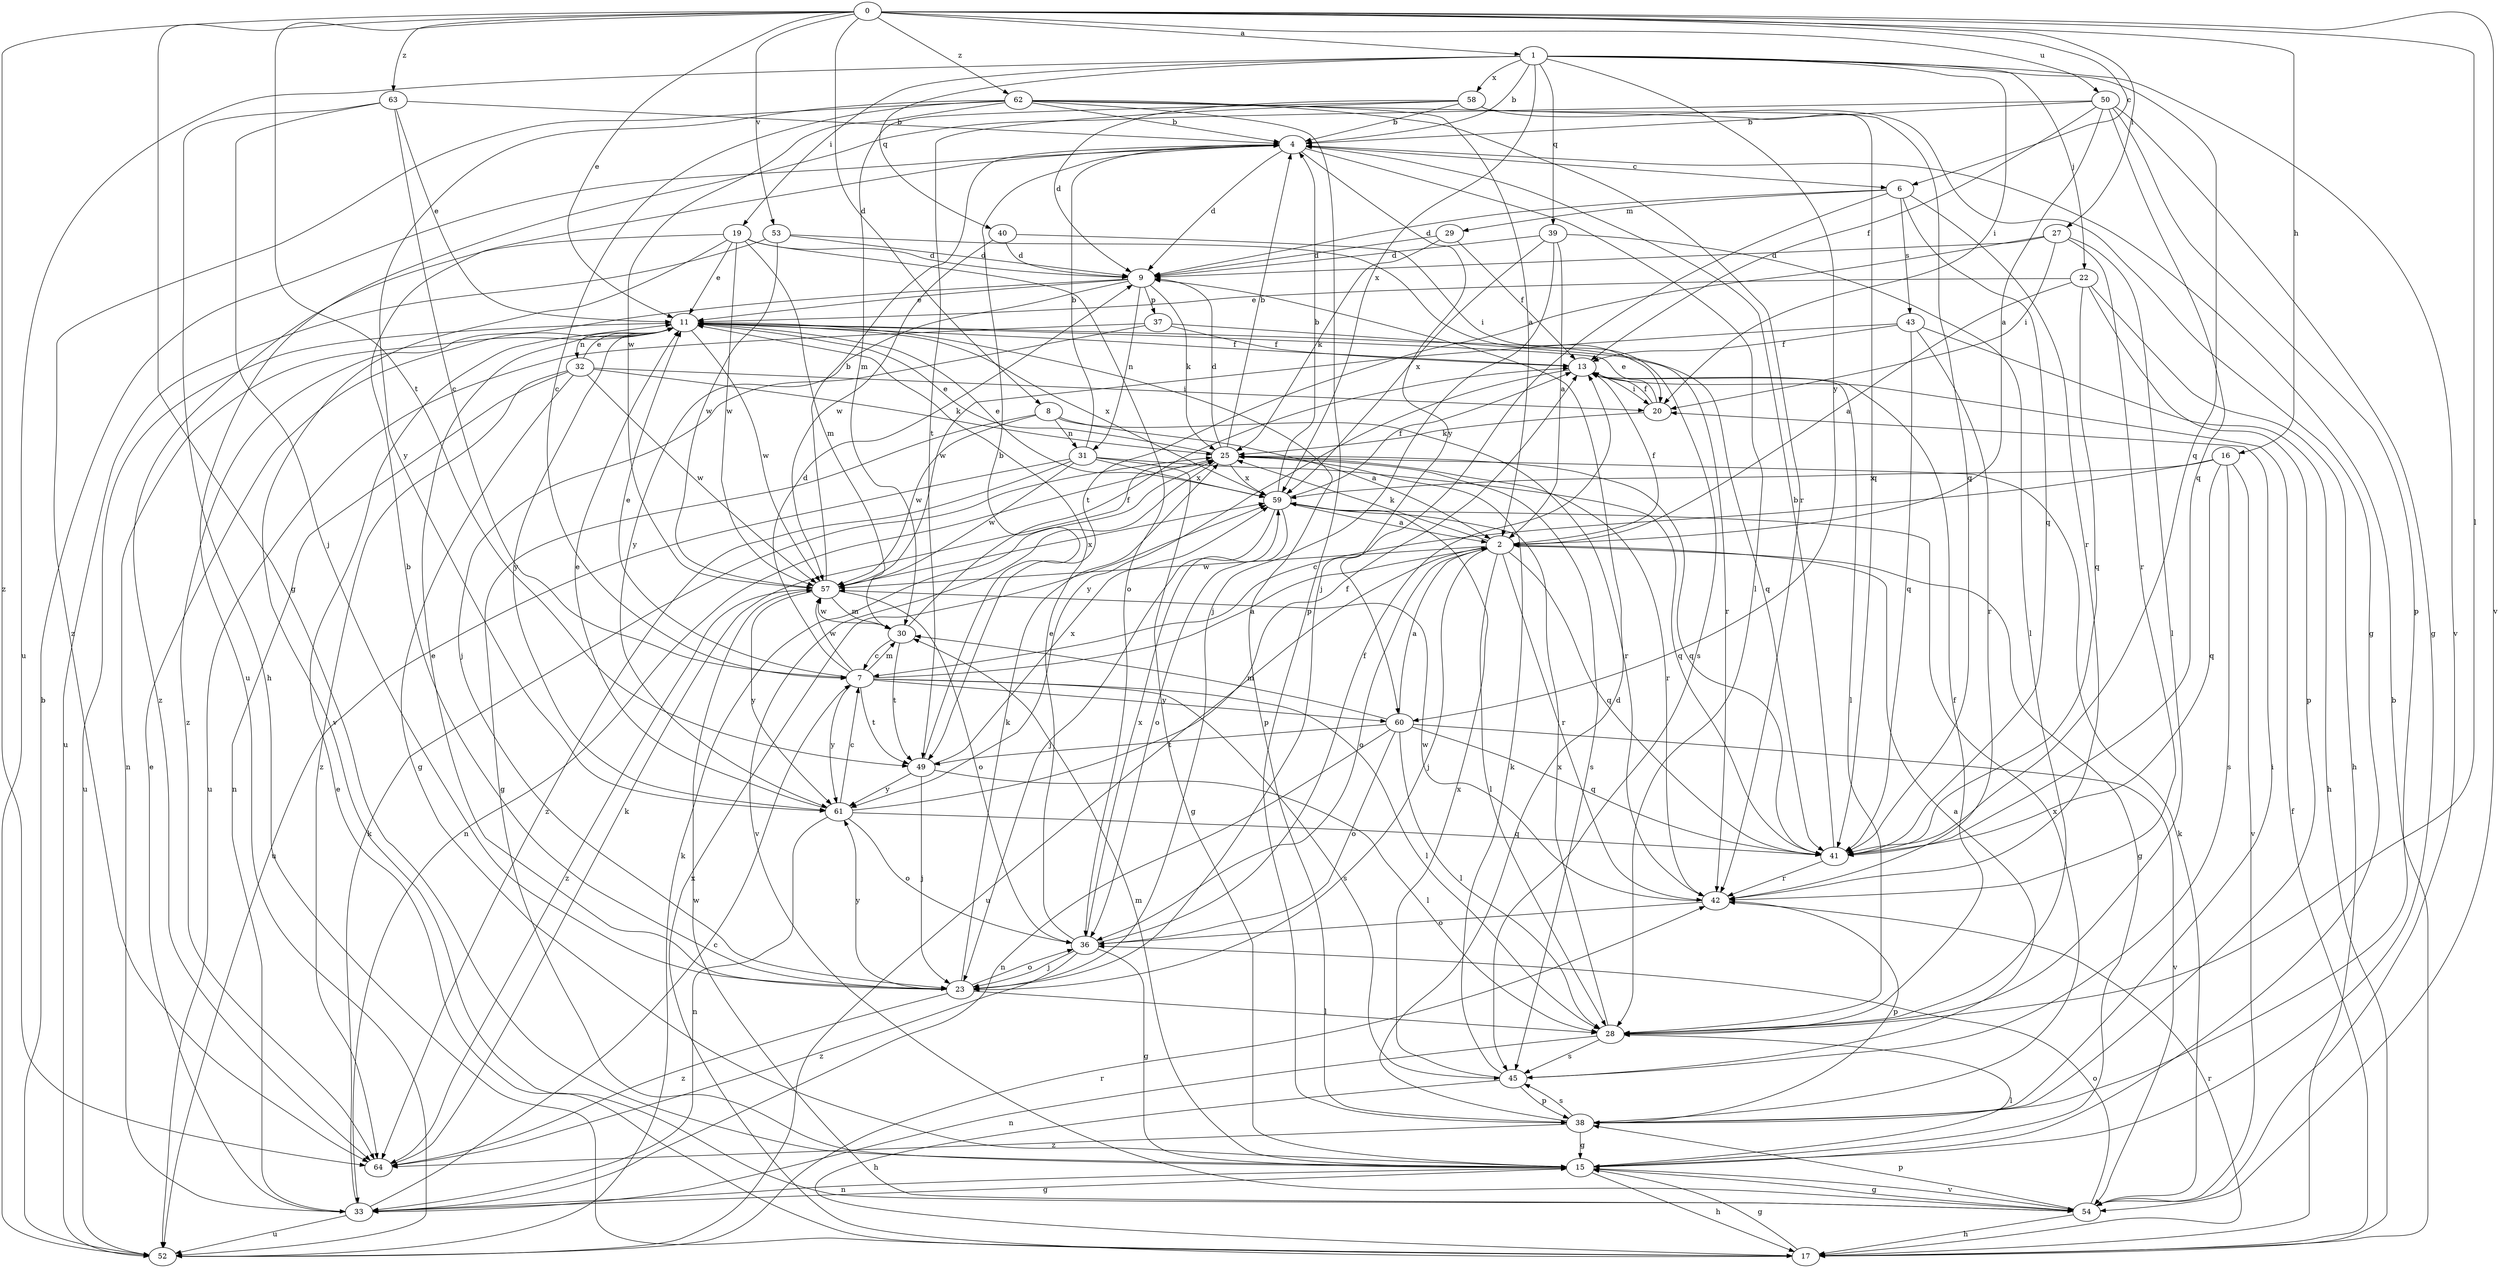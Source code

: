 strict digraph  {
0;
1;
2;
4;
6;
7;
8;
9;
11;
13;
15;
16;
17;
19;
20;
22;
23;
25;
27;
28;
29;
30;
31;
32;
33;
36;
37;
38;
39;
40;
41;
42;
43;
45;
49;
50;
52;
53;
54;
57;
58;
59;
60;
61;
62;
63;
64;
0 -> 1  [label=a];
0 -> 6  [label=c];
0 -> 8  [label=d];
0 -> 11  [label=e];
0 -> 15  [label=g];
0 -> 16  [label=h];
0 -> 27  [label=l];
0 -> 28  [label=l];
0 -> 49  [label=t];
0 -> 50  [label=u];
0 -> 53  [label=v];
0 -> 54  [label=v];
0 -> 62  [label=z];
0 -> 63  [label=z];
0 -> 64  [label=z];
1 -> 4  [label=b];
1 -> 19  [label=i];
1 -> 20  [label=i];
1 -> 22  [label=j];
1 -> 39  [label=q];
1 -> 40  [label=q];
1 -> 41  [label=q];
1 -> 52  [label=u];
1 -> 54  [label=v];
1 -> 58  [label=x];
1 -> 59  [label=x];
1 -> 60  [label=y];
2 -> 13  [label=f];
2 -> 15  [label=g];
2 -> 23  [label=j];
2 -> 25  [label=k];
2 -> 28  [label=l];
2 -> 36  [label=o];
2 -> 41  [label=q];
2 -> 42  [label=r];
2 -> 52  [label=u];
2 -> 57  [label=w];
4 -> 6  [label=c];
4 -> 9  [label=d];
4 -> 28  [label=l];
4 -> 60  [label=y];
6 -> 9  [label=d];
6 -> 23  [label=j];
6 -> 29  [label=m];
6 -> 41  [label=q];
6 -> 42  [label=r];
6 -> 43  [label=s];
7 -> 2  [label=a];
7 -> 9  [label=d];
7 -> 11  [label=e];
7 -> 28  [label=l];
7 -> 30  [label=m];
7 -> 45  [label=s];
7 -> 49  [label=t];
7 -> 57  [label=w];
7 -> 60  [label=y];
7 -> 61  [label=y];
8 -> 2  [label=a];
8 -> 15  [label=g];
8 -> 31  [label=n];
8 -> 42  [label=r];
8 -> 57  [label=w];
9 -> 11  [label=e];
9 -> 25  [label=k];
9 -> 31  [label=n];
9 -> 37  [label=p];
9 -> 61  [label=y];
9 -> 64  [label=z];
11 -> 13  [label=f];
11 -> 32  [label=n];
11 -> 33  [label=n];
11 -> 38  [label=p];
11 -> 41  [label=q];
11 -> 52  [label=u];
11 -> 57  [label=w];
11 -> 59  [label=x];
11 -> 61  [label=y];
13 -> 20  [label=i];
13 -> 28  [label=l];
13 -> 61  [label=y];
15 -> 17  [label=h];
15 -> 28  [label=l];
15 -> 30  [label=m];
15 -> 33  [label=n];
15 -> 54  [label=v];
16 -> 7  [label=c];
16 -> 41  [label=q];
16 -> 45  [label=s];
16 -> 54  [label=v];
16 -> 59  [label=x];
17 -> 4  [label=b];
17 -> 11  [label=e];
17 -> 13  [label=f];
17 -> 15  [label=g];
17 -> 42  [label=r];
17 -> 59  [label=x];
19 -> 9  [label=d];
19 -> 11  [label=e];
19 -> 30  [label=m];
19 -> 36  [label=o];
19 -> 54  [label=v];
19 -> 57  [label=w];
19 -> 64  [label=z];
20 -> 11  [label=e];
20 -> 13  [label=f];
20 -> 25  [label=k];
22 -> 2  [label=a];
22 -> 11  [label=e];
22 -> 17  [label=h];
22 -> 38  [label=p];
22 -> 41  [label=q];
23 -> 4  [label=b];
23 -> 11  [label=e];
23 -> 25  [label=k];
23 -> 28  [label=l];
23 -> 36  [label=o];
23 -> 61  [label=y];
23 -> 64  [label=z];
25 -> 4  [label=b];
25 -> 9  [label=d];
25 -> 11  [label=e];
25 -> 33  [label=n];
25 -> 41  [label=q];
25 -> 42  [label=r];
25 -> 45  [label=s];
25 -> 54  [label=v];
25 -> 59  [label=x];
27 -> 9  [label=d];
27 -> 20  [label=i];
27 -> 28  [label=l];
27 -> 42  [label=r];
27 -> 49  [label=t];
28 -> 13  [label=f];
28 -> 33  [label=n];
28 -> 45  [label=s];
28 -> 59  [label=x];
29 -> 9  [label=d];
29 -> 13  [label=f];
29 -> 25  [label=k];
30 -> 7  [label=c];
30 -> 13  [label=f];
30 -> 49  [label=t];
30 -> 57  [label=w];
31 -> 4  [label=b];
31 -> 15  [label=g];
31 -> 41  [label=q];
31 -> 52  [label=u];
31 -> 57  [label=w];
31 -> 59  [label=x];
31 -> 64  [label=z];
32 -> 11  [label=e];
32 -> 15  [label=g];
32 -> 20  [label=i];
32 -> 25  [label=k];
32 -> 33  [label=n];
32 -> 57  [label=w];
32 -> 64  [label=z];
33 -> 7  [label=c];
33 -> 11  [label=e];
33 -> 15  [label=g];
33 -> 25  [label=k];
33 -> 52  [label=u];
36 -> 11  [label=e];
36 -> 13  [label=f];
36 -> 15  [label=g];
36 -> 23  [label=j];
36 -> 59  [label=x];
36 -> 64  [label=z];
37 -> 13  [label=f];
37 -> 23  [label=j];
37 -> 42  [label=r];
37 -> 52  [label=u];
38 -> 9  [label=d];
38 -> 15  [label=g];
38 -> 20  [label=i];
38 -> 45  [label=s];
38 -> 59  [label=x];
38 -> 64  [label=z];
39 -> 2  [label=a];
39 -> 9  [label=d];
39 -> 23  [label=j];
39 -> 28  [label=l];
39 -> 59  [label=x];
40 -> 9  [label=d];
40 -> 20  [label=i];
40 -> 57  [label=w];
41 -> 4  [label=b];
41 -> 42  [label=r];
42 -> 36  [label=o];
42 -> 38  [label=p];
42 -> 57  [label=w];
43 -> 13  [label=f];
43 -> 17  [label=h];
43 -> 41  [label=q];
43 -> 42  [label=r];
43 -> 57  [label=w];
45 -> 2  [label=a];
45 -> 17  [label=h];
45 -> 25  [label=k];
45 -> 38  [label=p];
45 -> 59  [label=x];
49 -> 4  [label=b];
49 -> 23  [label=j];
49 -> 28  [label=l];
49 -> 59  [label=x];
49 -> 61  [label=y];
50 -> 2  [label=a];
50 -> 4  [label=b];
50 -> 13  [label=f];
50 -> 15  [label=g];
50 -> 38  [label=p];
50 -> 41  [label=q];
50 -> 52  [label=u];
52 -> 4  [label=b];
52 -> 25  [label=k];
52 -> 42  [label=r];
53 -> 9  [label=d];
53 -> 45  [label=s];
53 -> 52  [label=u];
53 -> 57  [label=w];
54 -> 15  [label=g];
54 -> 17  [label=h];
54 -> 25  [label=k];
54 -> 36  [label=o];
54 -> 38  [label=p];
54 -> 57  [label=w];
57 -> 4  [label=b];
57 -> 30  [label=m];
57 -> 36  [label=o];
57 -> 59  [label=x];
57 -> 61  [label=y];
57 -> 64  [label=z];
58 -> 4  [label=b];
58 -> 9  [label=d];
58 -> 15  [label=g];
58 -> 30  [label=m];
58 -> 41  [label=q];
58 -> 49  [label=t];
59 -> 2  [label=a];
59 -> 4  [label=b];
59 -> 11  [label=e];
59 -> 13  [label=f];
59 -> 23  [label=j];
59 -> 36  [label=o];
60 -> 2  [label=a];
60 -> 28  [label=l];
60 -> 30  [label=m];
60 -> 33  [label=n];
60 -> 36  [label=o];
60 -> 41  [label=q];
60 -> 49  [label=t];
60 -> 54  [label=v];
61 -> 7  [label=c];
61 -> 11  [label=e];
61 -> 13  [label=f];
61 -> 33  [label=n];
61 -> 36  [label=o];
61 -> 41  [label=q];
62 -> 2  [label=a];
62 -> 4  [label=b];
62 -> 7  [label=c];
62 -> 38  [label=p];
62 -> 41  [label=q];
62 -> 42  [label=r];
62 -> 57  [label=w];
62 -> 61  [label=y];
62 -> 64  [label=z];
63 -> 4  [label=b];
63 -> 7  [label=c];
63 -> 11  [label=e];
63 -> 17  [label=h];
63 -> 23  [label=j];
64 -> 25  [label=k];
}
